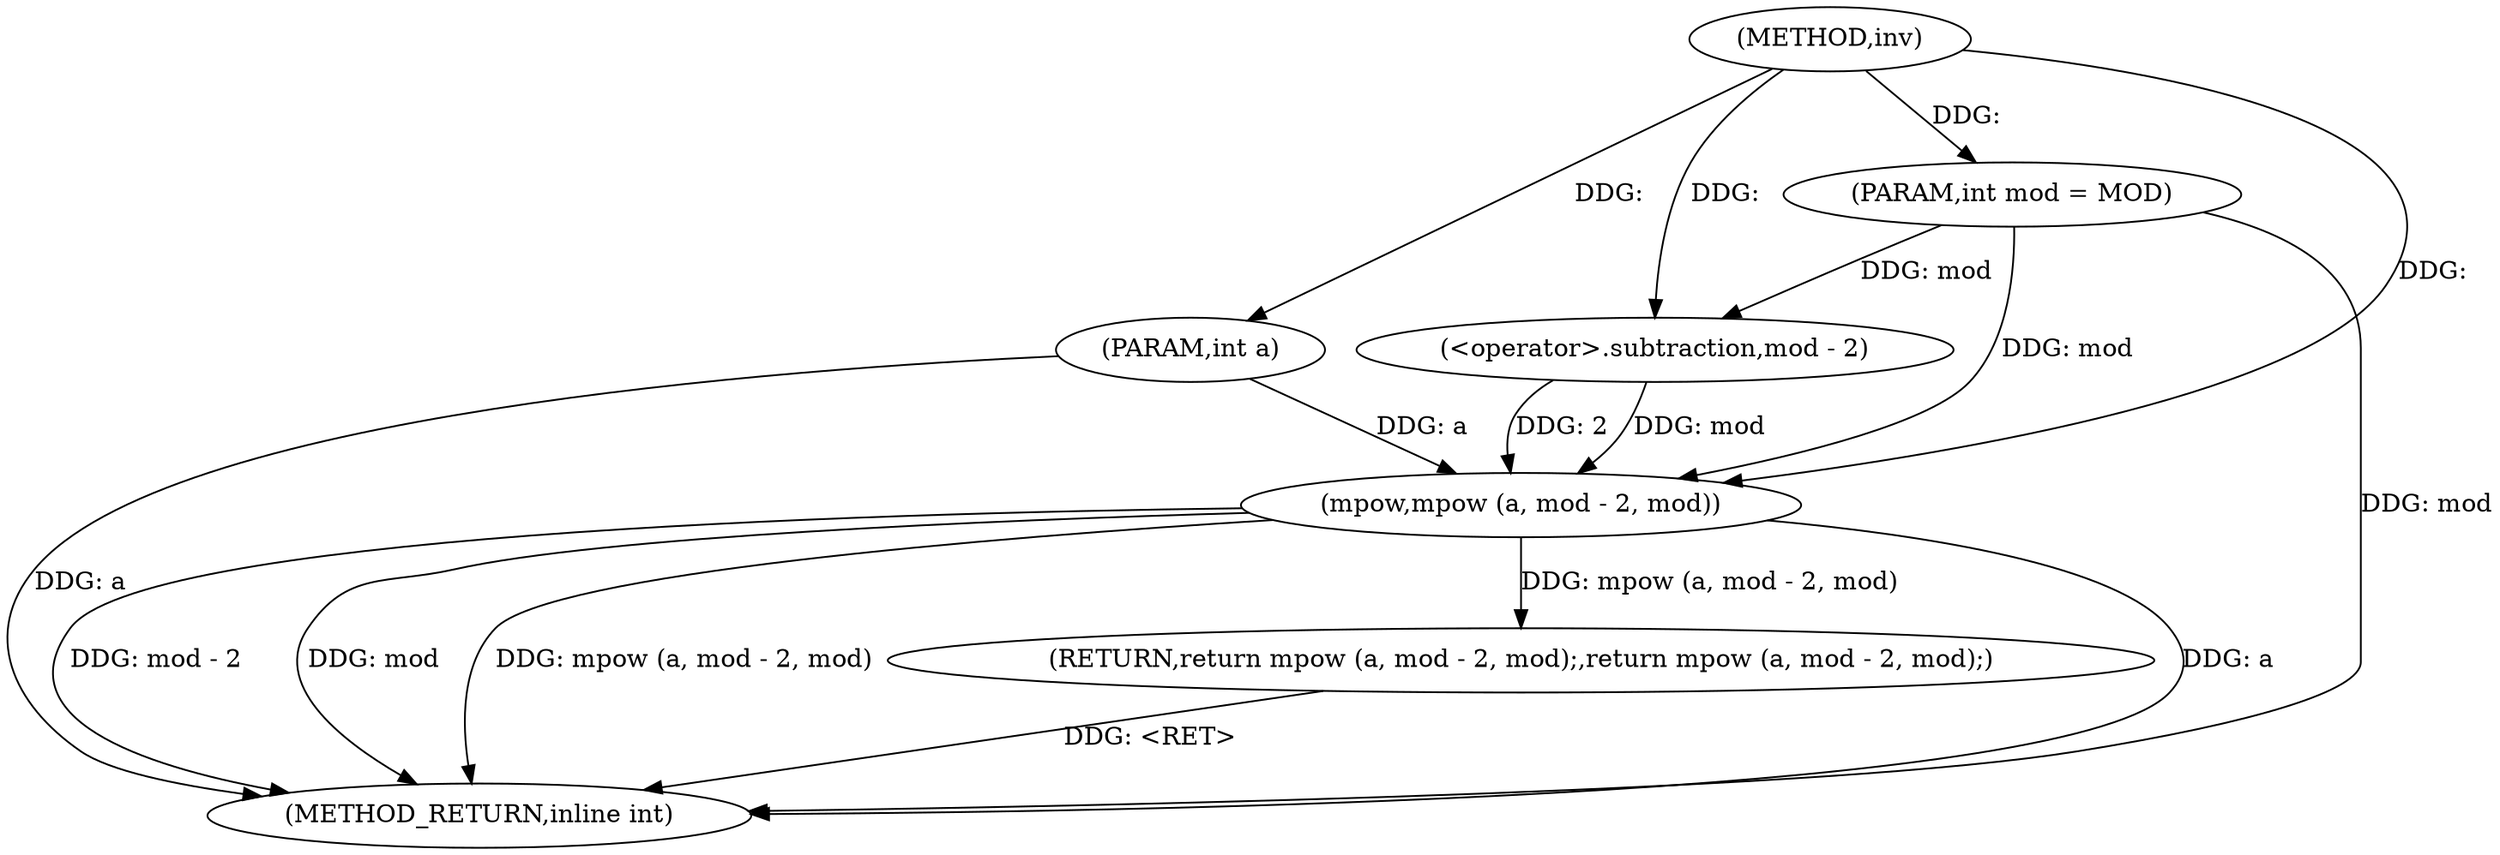 digraph "inv" {  
"1000226" [label = "(METHOD,inv)" ]
"1000237" [label = "(METHOD_RETURN,inline int)" ]
"1000227" [label = "(PARAM,int a)" ]
"1000228" [label = "(PARAM,int mod = MOD)" ]
"1000230" [label = "(RETURN,return mpow (a, mod - 2, mod);,return mpow (a, mod - 2, mod);)" ]
"1000231" [label = "(mpow,mpow (a, mod - 2, mod))" ]
"1000233" [label = "(<operator>.subtraction,mod - 2)" ]
  "1000230" -> "1000237"  [ label = "DDG: <RET>"] 
  "1000227" -> "1000237"  [ label = "DDG: a"] 
  "1000228" -> "1000237"  [ label = "DDG: mod"] 
  "1000231" -> "1000237"  [ label = "DDG: a"] 
  "1000231" -> "1000237"  [ label = "DDG: mod - 2"] 
  "1000231" -> "1000237"  [ label = "DDG: mod"] 
  "1000231" -> "1000237"  [ label = "DDG: mpow (a, mod - 2, mod)"] 
  "1000226" -> "1000227"  [ label = "DDG: "] 
  "1000226" -> "1000228"  [ label = "DDG: "] 
  "1000231" -> "1000230"  [ label = "DDG: mpow (a, mod - 2, mod)"] 
  "1000227" -> "1000231"  [ label = "DDG: a"] 
  "1000226" -> "1000231"  [ label = "DDG: "] 
  "1000233" -> "1000231"  [ label = "DDG: mod"] 
  "1000228" -> "1000231"  [ label = "DDG: mod"] 
  "1000233" -> "1000231"  [ label = "DDG: 2"] 
  "1000228" -> "1000233"  [ label = "DDG: mod"] 
  "1000226" -> "1000233"  [ label = "DDG: "] 
}
